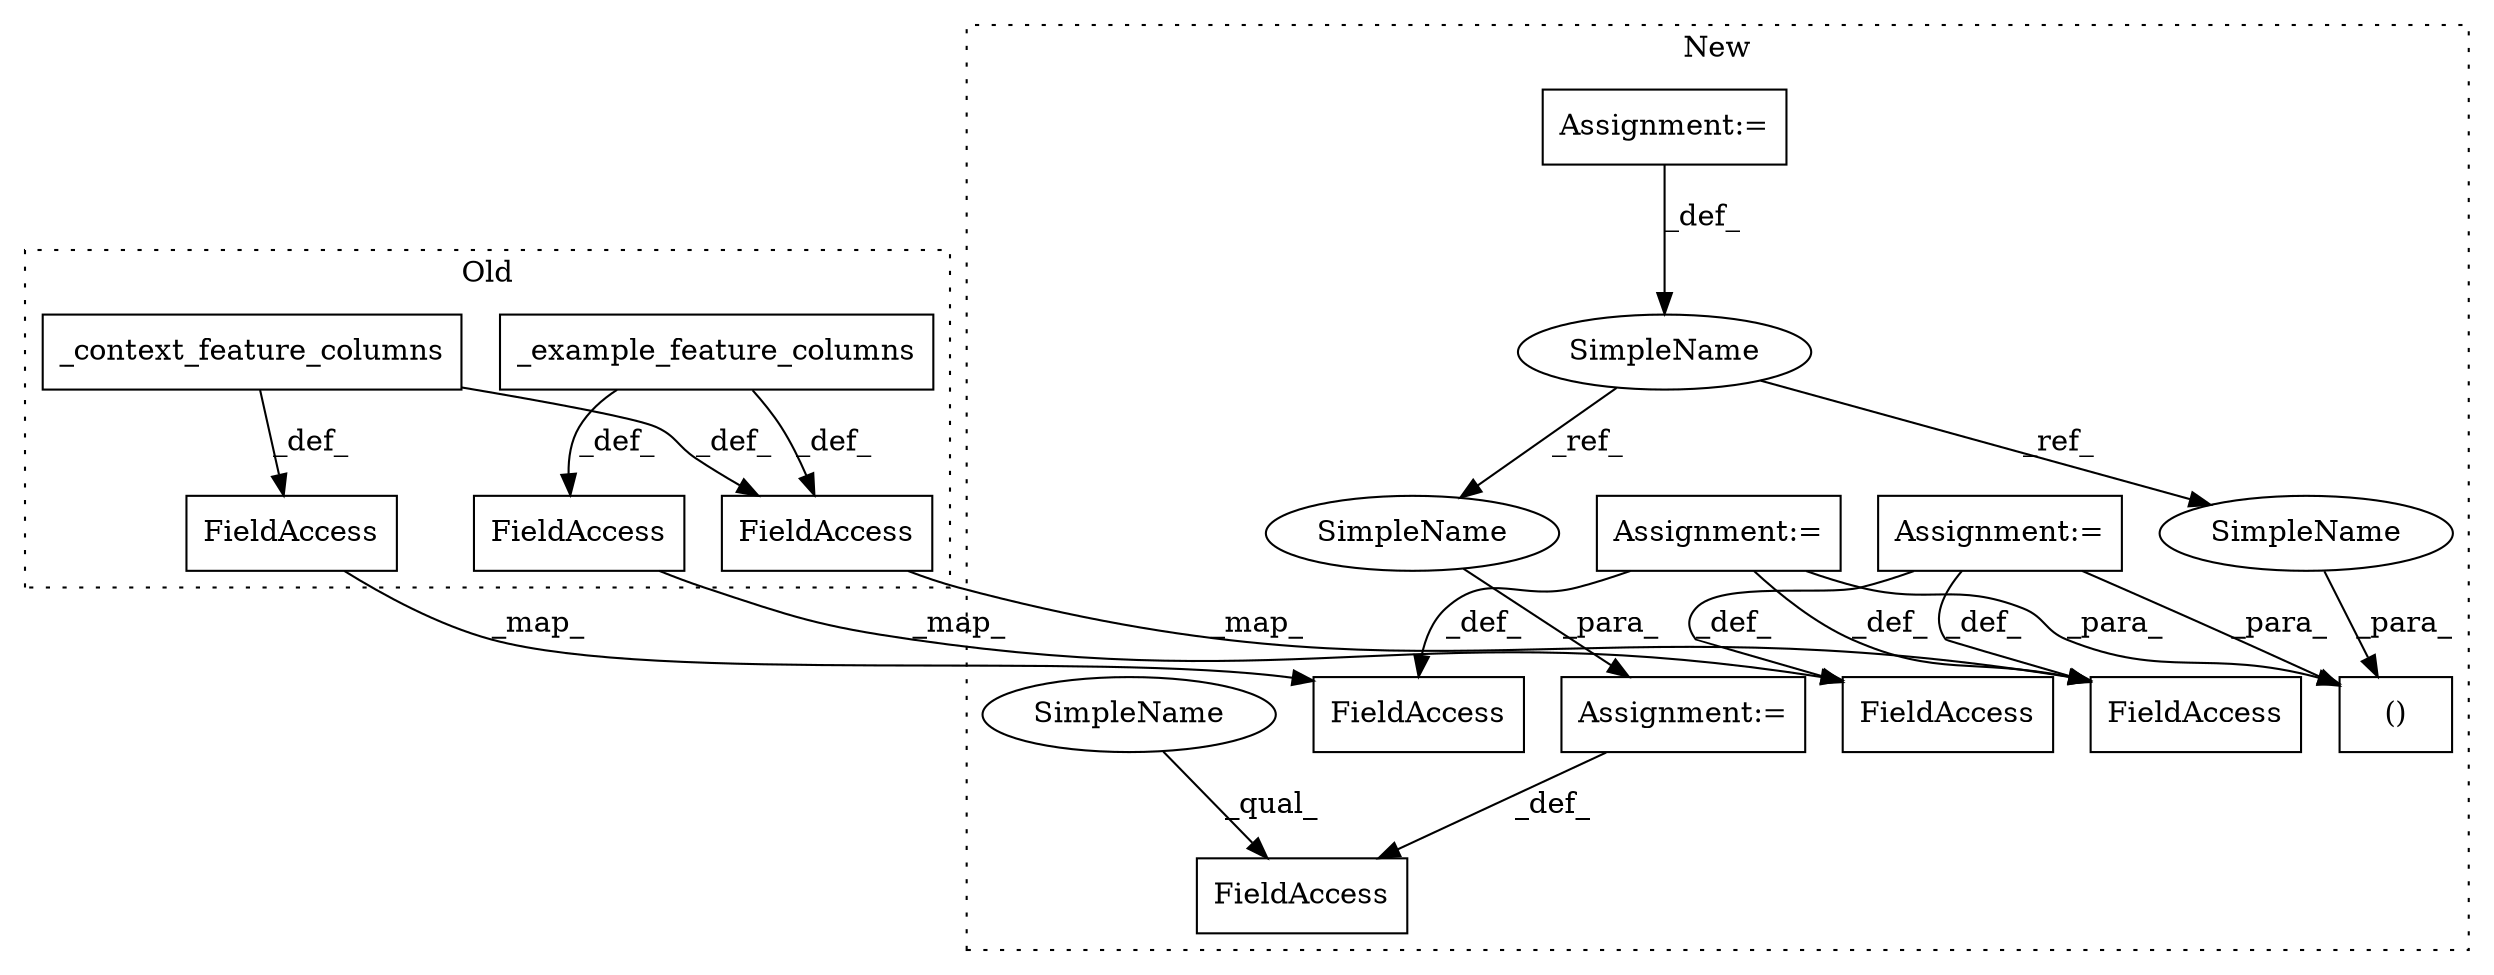 digraph G {
subgraph cluster0 {
1 [label="_example_feature_columns" a="32" s="4227" l="26" shape="box"];
6 [label="FieldAccess" a="22" s="4198" l="28" shape="box"];
12 [label="FieldAccess" a="22" s="4290" l="11" shape="box"];
13 [label="_context_feature_columns" a="32" s="4166" l="26" shape="box"];
15 [label="FieldAccess" a="22" s="4137" l="28" shape="box"];
label = "Old";
style="dotted";
}
subgraph cluster1 {
2 [label="()" a="106" s="5354" l="86" shape="box"];
3 [label="Assignment:=" a="7" s="5266" l="23" shape="box"];
4 [label="Assignment:=" a="7" s="5225" l="23" shape="box"];
5 [label="Assignment:=" a="7" s="5193" l="14" shape="box"];
7 [label="FieldAccess" a="22" s="5529" l="29" shape="box"];
8 [label="FieldAccess" a="22" s="5588" l="20" shape="box"];
9 [label="SimpleName" a="42" s="5193" l="14" shape="ellipse"];
10 [label="Assignment:=" a="7" s="5608" l="1" shape="box"];
11 [label="FieldAccess" a="22" s="5661" l="12" shape="box"];
14 [label="FieldAccess" a="22" s="5470" l="29" shape="box"];
16 [label="SimpleName" a="42" s="5426" l="14" shape="ellipse"];
17 [label="SimpleName" a="42" s="5609" l="14" shape="ellipse"];
18 [label="SimpleName" a="42" s="5588" l="4" shape="ellipse"];
label = "New";
style="dotted";
}
1 -> 12 [label="_def_"];
1 -> 6 [label="_def_"];
3 -> 2 [label="_para_"];
3 -> 7 [label="_def_"];
3 -> 11 [label="_def_"];
4 -> 2 [label="_para_"];
4 -> 14 [label="_def_"];
4 -> 11 [label="_def_"];
5 -> 9 [label="_def_"];
6 -> 7 [label="_map_"];
9 -> 17 [label="_ref_"];
9 -> 16 [label="_ref_"];
10 -> 8 [label="_def_"];
12 -> 11 [label="_map_"];
13 -> 15 [label="_def_"];
13 -> 12 [label="_def_"];
15 -> 14 [label="_map_"];
16 -> 2 [label="_para_"];
17 -> 10 [label="_para_"];
18 -> 8 [label="_qual_"];
}